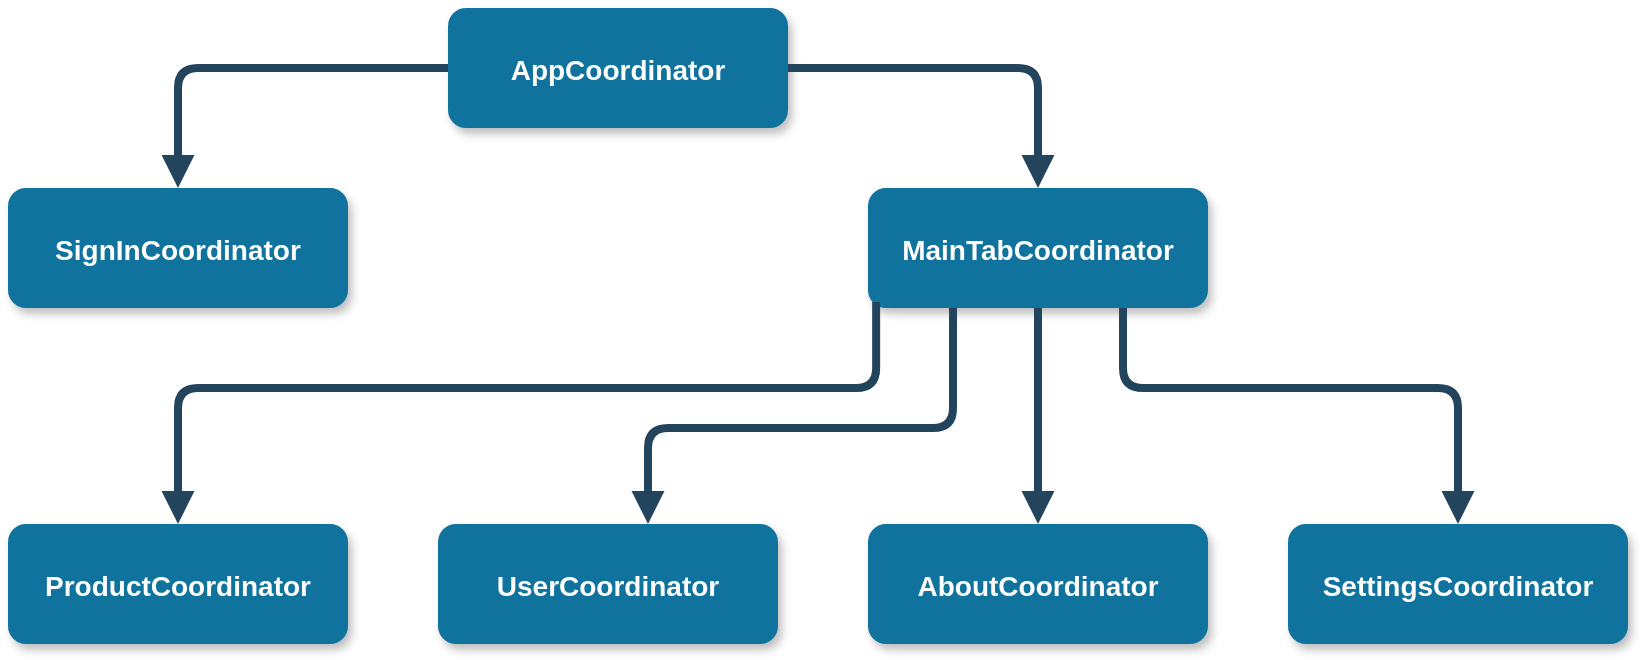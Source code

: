 <mxfile version="11.2.8" type="device" pages="1"><diagram name="Page-1" id="97916047-d0de-89f5-080d-49f4d83e522f"><mxGraphModel dx="1177" dy="553" grid="1" gridSize="10" guides="1" tooltips="1" connect="1" arrows="1" fold="1" page="1" pageScale="1.5" pageWidth="1169" pageHeight="827" background="#ffffff" math="0" shadow="0"><root><mxCell id="0"/><mxCell id="1" parent="0"/><mxCell id="2" value="AppCoordinator" style="rounded=1;fillColor=#10739E;strokeColor=none;shadow=1;gradientColor=none;fontStyle=1;fontColor=#FFFFFF;fontSize=14;" parent="1" vertex="1"><mxGeometry x="600" y="110" width="170" height="60" as="geometry"/></mxCell><mxCell id="3" value="SignInCoordinator" style="rounded=1;fillColor=#10739E;strokeColor=none;shadow=1;gradientColor=none;fontStyle=1;fontColor=#FFFFFF;fontSize=14;" parent="1" vertex="1"><mxGeometry x="380" y="200" width="170" height="60" as="geometry"/></mxCell><mxCell id="4" value="UserCoordinator" style="rounded=1;fillColor=#10739E;strokeColor=none;shadow=1;gradientColor=none;fontStyle=1;fontColor=#FFFFFF;fontSize=14;" parent="1" vertex="1"><mxGeometry x="595" y="368" width="170" height="60" as="geometry"/></mxCell><mxCell id="5" value="ProductCoordinator" style="rounded=1;fillColor=#10739E;strokeColor=none;shadow=1;gradientColor=none;fontStyle=1;fontColor=#FFFFFF;fontSize=14;" parent="1" vertex="1"><mxGeometry x="380" y="368" width="170" height="60" as="geometry"/></mxCell><mxCell id="6" value="MainTabCoordinator" style="rounded=1;fillColor=#10739E;strokeColor=none;shadow=1;gradientColor=none;fontStyle=1;fontColor=#FFFFFF;fontSize=14;" parent="1" vertex="1"><mxGeometry x="810" y="200" width="170" height="60" as="geometry"/></mxCell><mxCell id="7" value="SettingsCoordinator" style="rounded=1;fillColor=#10739E;strokeColor=none;shadow=1;gradientColor=none;fontStyle=1;fontColor=#FFFFFF;fontSize=14;" parent="1" vertex="1"><mxGeometry x="1020" y="368" width="170" height="60" as="geometry"/></mxCell><mxCell id="18" value="AboutCoordinator" style="rounded=1;fillColor=#10739E;strokeColor=none;shadow=1;gradientColor=none;fontStyle=1;fontColor=#FFFFFF;fontSize=14;" parent="1" vertex="1"><mxGeometry x="810" y="368" width="170" height="60" as="geometry"/></mxCell><mxCell id="29" value="" style="edgeStyle=elbowEdgeStyle;elbow=vertical;strokeWidth=4;endArrow=block;endFill=1;fontStyle=1;strokeColor=#23445D;exitX=0;exitY=0.5;exitDx=0;exitDy=0;entryX=0.5;entryY=0;entryDx=0;entryDy=0;" parent="1" source="2" target="3" edge="1"><mxGeometry x="22" y="165.5" width="100" height="100" as="geometry"><mxPoint x="22" y="265.5" as="sourcePoint"/><mxPoint x="122" y="165.5" as="targetPoint"/><Array as="points"><mxPoint x="530" y="140"/></Array></mxGeometry></mxCell><mxCell id="30" value="" style="strokeWidth=4;endArrow=block;endFill=1;fontStyle=1;strokeColor=#23445D;edgeStyle=elbowEdgeStyle;elbow=vertical;exitX=0.024;exitY=0.95;exitDx=0;exitDy=0;exitPerimeter=0;" parent="1" source="6" target="5" edge="1"><mxGeometry x="22" y="165.5" width="100" height="100" as="geometry"><mxPoint x="740" y="230" as="sourcePoint"/><mxPoint x="122" y="165.5" as="targetPoint"/><Array as="points"><mxPoint x="630" y="300"/><mxPoint x="610" y="310"/></Array></mxGeometry></mxCell><mxCell id="31" value="" style="edgeStyle=elbowEdgeStyle;elbow=vertical;strokeWidth=4;endArrow=block;endFill=1;fontStyle=1;strokeColor=#23445D;exitX=0.25;exitY=1;exitDx=0;exitDy=0;" parent="1" source="6" target="4" edge="1"><mxGeometry x="22" y="165.5" width="100" height="100" as="geometry"><mxPoint x="880" y="280" as="sourcePoint"/><mxPoint x="122" y="165.5" as="targetPoint"/><Array as="points"><mxPoint x="700" y="320"/><mxPoint x="780" y="320"/></Array></mxGeometry></mxCell><mxCell id="34" value="" style="edgeStyle=elbowEdgeStyle;strokeWidth=4;endArrow=block;endFill=1;fontStyle=1;strokeColor=#23445D;entryX=0.5;entryY=0;entryDx=0;entryDy=0;exitX=1;exitY=0.5;exitDx=0;exitDy=0;elbow=vertical;" parent="1" source="2" target="6" edge="1"><mxGeometry x="22" y="165.5" width="100" height="100" as="geometry"><mxPoint x="820" y="150" as="sourcePoint"/><mxPoint x="382" y="625.5" as="targetPoint"/><Array as="points"><mxPoint x="830" y="140"/></Array></mxGeometry></mxCell><mxCell id="mv-SvvJZ6xcsirA1Ld_j-55" value="" style="edgeStyle=elbowEdgeStyle;elbow=vertical;strokeWidth=4;endArrow=block;endFill=1;fontStyle=1;strokeColor=#23445D;exitX=0.5;exitY=1;exitDx=0;exitDy=0;entryX=0.5;entryY=0;entryDx=0;entryDy=0;" edge="1" parent="1" source="6" target="18"><mxGeometry x="32" y="175.5" width="100" height="100" as="geometry"><mxPoint x="870" y="270" as="sourcePoint"/><mxPoint x="790" y="350" as="targetPoint"/><Array as="points"><mxPoint x="840" y="300"/></Array></mxGeometry></mxCell><mxCell id="mv-SvvJZ6xcsirA1Ld_j-56" value="" style="edgeStyle=elbowEdgeStyle;elbow=vertical;strokeWidth=4;endArrow=block;endFill=1;fontStyle=1;strokeColor=#23445D;exitX=0.75;exitY=1;exitDx=0;exitDy=0;entryX=0.5;entryY=0;entryDx=0;entryDy=0;" edge="1" parent="1" source="6" target="7"><mxGeometry x="42" y="185.5" width="100" height="100" as="geometry"><mxPoint x="880" y="280" as="sourcePoint"/><mxPoint x="800" y="360" as="targetPoint"/><Array as="points"><mxPoint x="1030" y="300"/></Array></mxGeometry></mxCell></root></mxGraphModel></diagram></mxfile>